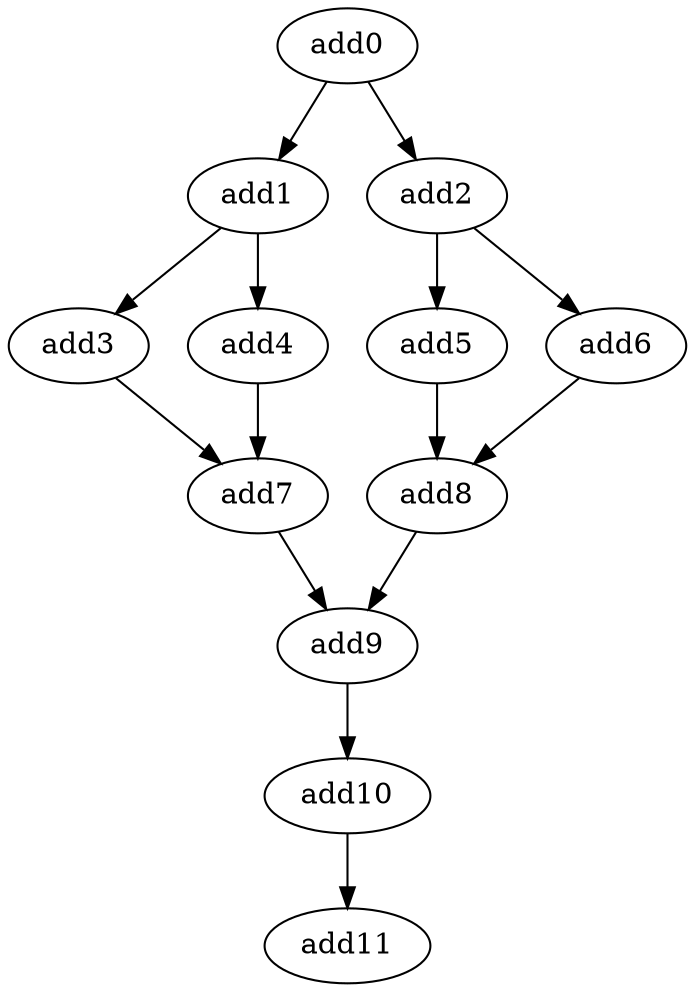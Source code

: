 strict digraph  {
add0 [opcode=add];
add1 [opcode=add];
add2 [opcode=add];
add3 [opcode=add];
add4 [opcode=add];
add5 [opcode=add];
add6 [opcode=add];
add7 [opcode=add];
add8 [opcode=add];
add9 [opcode=add];
add10 [opcode=add];
add11 [opcode=add];
add0 -> add1;
add0 -> add2;
add1 -> add3;
add1 -> add4;
add2 -> add5;
add2 -> add6;
add3 -> add7;
add4 -> add7;
add5 -> add8;
add6 -> add8;
add7 -> add9;
add8 -> add9;
add9 -> add10;
add10 -> add11;
}

